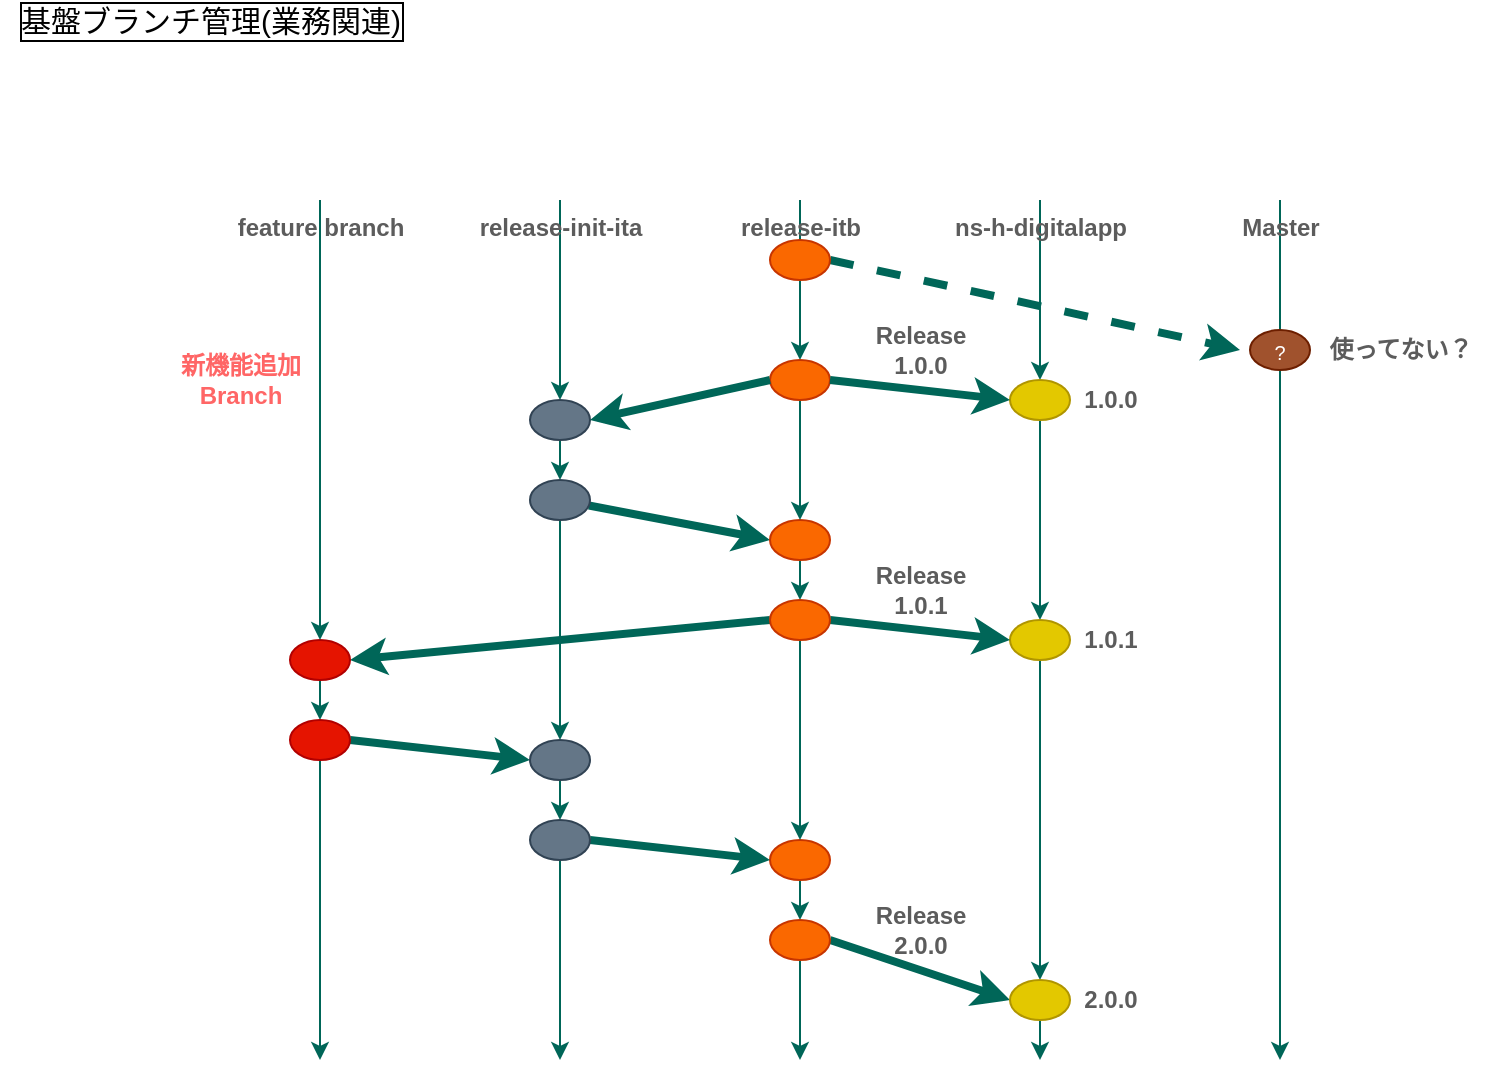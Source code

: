 <mxfile version="13.6.6" type="github">
  <diagram id="Ggrinw4O46cQOI9oRwe4" name="Page-1">
    <mxGraphModel dx="887" dy="423" grid="1" gridSize="10" guides="1" tooltips="1" connect="1" arrows="1" fold="1" page="1" pageScale="1" pageWidth="850" pageHeight="1100" math="0" shadow="0">
      <root>
        <mxCell id="0" />
        <mxCell id="1" parent="0" />
        <mxCell id="ERnlBITZ9IQvzJdjA-x8-9" value="" style="edgeStyle=orthogonalEdgeStyle;rounded=0;orthogonalLoop=1;jettySize=auto;html=1;strokeColor=#006658;fontColor=#5C5C5C;" edge="1" parent="1" source="ERnlBITZ9IQvzJdjA-x8-1">
          <mxGeometry relative="1" as="geometry">
            <mxPoint x="640" y="550" as="targetPoint" />
          </mxGeometry>
        </mxCell>
        <mxCell id="ERnlBITZ9IQvzJdjA-x8-1" value="Master" style="shape=image;html=1;verticalAlign=top;verticalLabelPosition=bottom;imageAspect=0;aspect=fixed;image=https://cdn4.iconfinder.com/data/icons/ionicons/512/icon-social-github-128.png;rounded=1;fillColor=#21C0A5;strokeColor=#006658;fontColor=#5C5C5C;fontStyle=1" vertex="1" parent="1">
          <mxGeometry x="610" y="60" width="60" height="60" as="geometry" />
        </mxCell>
        <mxCell id="ERnlBITZ9IQvzJdjA-x8-11" value="" style="edgeStyle=orthogonalEdgeStyle;rounded=0;orthogonalLoop=1;jettySize=auto;html=1;strokeColor=#006658;fontColor=#5C5C5C;" edge="1" parent="1" source="ERnlBITZ9IQvzJdjA-x8-2" target="ERnlBITZ9IQvzJdjA-x8-10">
          <mxGeometry relative="1" as="geometry" />
        </mxCell>
        <mxCell id="ERnlBITZ9IQvzJdjA-x8-2" value="ns-h-digitalapp" style="shape=image;html=1;verticalAlign=top;verticalLabelPosition=bottom;imageAspect=0;aspect=fixed;image=https://cdn4.iconfinder.com/data/icons/ionicons/512/icon-social-github-128.png;rounded=1;fillColor=#21C0A5;strokeColor=#006658;fontColor=#5C5C5C;fontStyle=1" vertex="1" parent="1">
          <mxGeometry x="490" y="60" width="60" height="60" as="geometry" />
        </mxCell>
        <mxCell id="ERnlBITZ9IQvzJdjA-x8-31" style="edgeStyle=none;rounded=1;sketch=0;orthogonalLoop=1;jettySize=auto;html=1;entryX=0.5;entryY=0;entryDx=0;entryDy=0;endArrow=classic;endFill=1;strokeColor=#006658;strokeWidth=1;fontColor=#5C5C5C;" edge="1" parent="1" source="ERnlBITZ9IQvzJdjA-x8-3" target="ERnlBITZ9IQvzJdjA-x8-30">
          <mxGeometry relative="1" as="geometry" />
        </mxCell>
        <mxCell id="ERnlBITZ9IQvzJdjA-x8-3" value="release-itb" style="shape=image;html=1;verticalAlign=top;verticalLabelPosition=bottom;imageAspect=0;aspect=fixed;image=https://cdn4.iconfinder.com/data/icons/ionicons/512/icon-social-github-128.png;rounded=1;fillColor=#21C0A5;strokeColor=#006658;fontColor=#5C5C5C;fontStyle=1" vertex="1" parent="1">
          <mxGeometry x="370" y="60" width="60" height="60" as="geometry" />
        </mxCell>
        <mxCell id="ERnlBITZ9IQvzJdjA-x8-15" style="edgeStyle=orthogonalEdgeStyle;curved=0;rounded=1;sketch=0;orthogonalLoop=1;jettySize=auto;html=1;entryX=0.5;entryY=0;entryDx=0;entryDy=0;strokeColor=#006658;fontColor=#5C5C5C;" edge="1" parent="1" source="ERnlBITZ9IQvzJdjA-x8-4" target="ERnlBITZ9IQvzJdjA-x8-13">
          <mxGeometry relative="1" as="geometry" />
        </mxCell>
        <mxCell id="ERnlBITZ9IQvzJdjA-x8-4" value="release-init-ita" style="shape=image;html=1;verticalAlign=top;verticalLabelPosition=bottom;imageAspect=0;aspect=fixed;image=https://cdn4.iconfinder.com/data/icons/ionicons/512/icon-social-github-128.png;rounded=1;fillColor=#21C0A5;strokeColor=#006658;fontColor=#5C5C5C;fontStyle=1" vertex="1" parent="1">
          <mxGeometry x="250" y="60" width="60" height="60" as="geometry" />
        </mxCell>
        <mxCell id="ERnlBITZ9IQvzJdjA-x8-5" value="feature branch" style="shape=image;html=1;verticalAlign=top;verticalLabelPosition=bottom;imageAspect=0;aspect=fixed;image=https://cdn4.iconfinder.com/data/icons/ionicons/512/icon-social-github-128.png;rounded=1;fillColor=#21C0A5;strokeColor=#006658;fontColor=#5C5C5C;fontStyle=1" vertex="1" parent="1">
          <mxGeometry x="130" y="60" width="60" height="60" as="geometry" />
        </mxCell>
        <mxCell id="ERnlBITZ9IQvzJdjA-x8-27" value="" style="edgeStyle=orthogonalEdgeStyle;curved=0;rounded=1;sketch=0;orthogonalLoop=1;jettySize=auto;html=1;strokeColor=#006658;fontColor=#5C5C5C;" edge="1" parent="1" source="ERnlBITZ9IQvzJdjA-x8-10" target="ERnlBITZ9IQvzJdjA-x8-26">
          <mxGeometry relative="1" as="geometry" />
        </mxCell>
        <mxCell id="ERnlBITZ9IQvzJdjA-x8-10" value="" style="ellipse;whiteSpace=wrap;html=1;rounded=1;verticalAlign=bottom;fillColor=#e3c800;strokeColor=#B09500;align=center;fontSize=10;fontColor=#ffffff;" vertex="1" parent="1">
          <mxGeometry x="505" y="210" width="30" height="20" as="geometry" />
        </mxCell>
        <mxCell id="ERnlBITZ9IQvzJdjA-x8-29" style="edgeStyle=orthogonalEdgeStyle;curved=0;rounded=1;sketch=0;orthogonalLoop=1;jettySize=auto;html=1;exitX=0.5;exitY=1;exitDx=0;exitDy=0;entryX=0.5;entryY=0;entryDx=0;entryDy=0;strokeColor=#006658;fontColor=#5C5C5C;" edge="1" parent="1" source="ERnlBITZ9IQvzJdjA-x8-13" target="ERnlBITZ9IQvzJdjA-x8-17">
          <mxGeometry relative="1" as="geometry" />
        </mxCell>
        <mxCell id="ERnlBITZ9IQvzJdjA-x8-13" value="" style="ellipse;whiteSpace=wrap;html=1;rounded=1;verticalAlign=bottom;fillColor=#647687;strokeColor=#314354;align=center;fontSize=10;fontColor=#ffffff;" vertex="1" parent="1">
          <mxGeometry x="265" y="220" width="30" height="20" as="geometry" />
        </mxCell>
        <mxCell id="ERnlBITZ9IQvzJdjA-x8-24" style="rounded=1;sketch=0;orthogonalLoop=1;jettySize=auto;html=1;entryX=0;entryY=0.5;entryDx=0;entryDy=0;strokeColor=#006658;fontColor=#5C5C5C;endArrow=classic;endFill=1;strokeWidth=4;" edge="1" parent="1" source="ERnlBITZ9IQvzJdjA-x8-17" target="ERnlBITZ9IQvzJdjA-x8-21">
          <mxGeometry relative="1" as="geometry" />
        </mxCell>
        <mxCell id="ERnlBITZ9IQvzJdjA-x8-45" value="" style="edgeStyle=none;rounded=1;sketch=0;orthogonalLoop=1;jettySize=auto;html=1;strokeColor=#006658;strokeWidth=1;fontColor=#5C5C5C;" edge="1" parent="1" source="ERnlBITZ9IQvzJdjA-x8-17" target="ERnlBITZ9IQvzJdjA-x8-44">
          <mxGeometry relative="1" as="geometry" />
        </mxCell>
        <mxCell id="ERnlBITZ9IQvzJdjA-x8-17" value="" style="ellipse;whiteSpace=wrap;html=1;rounded=1;verticalAlign=bottom;fillColor=#647687;strokeColor=#314354;align=center;fontSize=10;fontColor=#ffffff;" vertex="1" parent="1">
          <mxGeometry x="265" y="260" width="30" height="20" as="geometry" />
        </mxCell>
        <mxCell id="ERnlBITZ9IQvzJdjA-x8-43" style="rounded=1;sketch=0;orthogonalLoop=1;jettySize=auto;html=1;entryX=1;entryY=0.5;entryDx=0;entryDy=0;strokeColor=#006658;fontColor=#5C5C5C;strokeWidth=4;exitX=0;exitY=0.5;exitDx=0;exitDy=0;" edge="1" parent="1" source="ERnlBITZ9IQvzJdjA-x8-77" target="ERnlBITZ9IQvzJdjA-x8-38">
          <mxGeometry relative="1" as="geometry" />
        </mxCell>
        <mxCell id="ERnlBITZ9IQvzJdjA-x8-78" style="edgeStyle=none;rounded=1;sketch=0;orthogonalLoop=1;jettySize=auto;html=1;exitX=0.5;exitY=1;exitDx=0;exitDy=0;entryX=0.5;entryY=0;entryDx=0;entryDy=0;strokeColor=#006658;strokeWidth=1;fontColor=#5C5C5C;" edge="1" parent="1" source="ERnlBITZ9IQvzJdjA-x8-21" target="ERnlBITZ9IQvzJdjA-x8-77">
          <mxGeometry relative="1" as="geometry" />
        </mxCell>
        <mxCell id="ERnlBITZ9IQvzJdjA-x8-21" value="" style="ellipse;whiteSpace=wrap;html=1;rounded=1;verticalAlign=bottom;fillColor=#fa6800;strokeColor=#C73500;align=center;fontSize=10;fontColor=#ffffff;" vertex="1" parent="1">
          <mxGeometry x="385" y="280" width="30" height="20" as="geometry" />
        </mxCell>
        <mxCell id="ERnlBITZ9IQvzJdjA-x8-60" value="" style="edgeStyle=none;rounded=1;sketch=0;orthogonalLoop=1;jettySize=auto;html=1;strokeColor=#006658;strokeWidth=1;fontColor=#5C5C5C;" edge="1" parent="1" source="ERnlBITZ9IQvzJdjA-x8-26" target="ERnlBITZ9IQvzJdjA-x8-59">
          <mxGeometry relative="1" as="geometry" />
        </mxCell>
        <mxCell id="ERnlBITZ9IQvzJdjA-x8-26" value="" style="ellipse;whiteSpace=wrap;html=1;rounded=1;verticalAlign=bottom;fillColor=#e3c800;strokeColor=#B09500;align=center;fontSize=10;fontColor=#ffffff;" vertex="1" parent="1">
          <mxGeometry x="505" y="330" width="30" height="20" as="geometry" />
        </mxCell>
        <mxCell id="ERnlBITZ9IQvzJdjA-x8-84" style="edgeStyle=orthogonalEdgeStyle;curved=0;rounded=1;sketch=0;orthogonalLoop=1;jettySize=auto;html=1;entryX=0.5;entryY=0;entryDx=0;entryDy=0;strokeColor=#006658;fillColor=#21C0A5;fontColor=#FF6666;" edge="1" parent="1" source="ERnlBITZ9IQvzJdjA-x8-30" target="ERnlBITZ9IQvzJdjA-x8-21">
          <mxGeometry relative="1" as="geometry" />
        </mxCell>
        <mxCell id="ERnlBITZ9IQvzJdjA-x8-30" value="" style="ellipse;whiteSpace=wrap;html=1;rounded=1;verticalAlign=bottom;fillColor=#fa6800;strokeColor=#C73500;align=center;fontSize=10;fontColor=#ffffff;" vertex="1" parent="1">
          <mxGeometry x="385" y="200" width="30" height="20" as="geometry" />
        </mxCell>
        <mxCell id="ERnlBITZ9IQvzJdjA-x8-32" style="rounded=1;sketch=0;orthogonalLoop=1;jettySize=auto;html=1;entryX=0;entryY=0.5;entryDx=0;entryDy=0;strokeColor=#006658;fontColor=#5C5C5C;endArrow=classic;endFill=1;strokeWidth=4;exitX=1;exitY=0.5;exitDx=0;exitDy=0;" edge="1" parent="1" source="ERnlBITZ9IQvzJdjA-x8-77" target="ERnlBITZ9IQvzJdjA-x8-26">
          <mxGeometry relative="1" as="geometry">
            <mxPoint x="291.389" y="379.998" as="sourcePoint" />
            <mxPoint x="385" y="433.49" as="targetPoint" />
          </mxGeometry>
        </mxCell>
        <mxCell id="ERnlBITZ9IQvzJdjA-x8-33" style="rounded=1;sketch=0;orthogonalLoop=1;jettySize=auto;html=1;entryX=1;entryY=0.5;entryDx=0;entryDy=0;strokeColor=#006658;fontColor=#5C5C5C;endArrow=classic;endFill=1;strokeWidth=4;exitX=0;exitY=0.5;exitDx=0;exitDy=0;" edge="1" parent="1" source="ERnlBITZ9IQvzJdjA-x8-30" target="ERnlBITZ9IQvzJdjA-x8-13">
          <mxGeometry relative="1" as="geometry">
            <mxPoint x="291.389" y="219.998" as="sourcePoint" />
            <mxPoint x="385" y="273.49" as="targetPoint" />
          </mxGeometry>
        </mxCell>
        <mxCell id="ERnlBITZ9IQvzJdjA-x8-36" style="rounded=1;sketch=0;orthogonalLoop=1;jettySize=auto;html=1;entryX=0;entryY=0.5;entryDx=0;entryDy=0;strokeColor=#006658;fontColor=#5C5C5C;endArrow=classic;endFill=1;strokeWidth=4;exitX=1;exitY=0.5;exitDx=0;exitDy=0;" edge="1" parent="1" source="ERnlBITZ9IQvzJdjA-x8-30" target="ERnlBITZ9IQvzJdjA-x8-10">
          <mxGeometry relative="1" as="geometry">
            <mxPoint x="420" y="210" as="sourcePoint" />
            <mxPoint x="493.61" y="330" as="targetPoint" />
          </mxGeometry>
        </mxCell>
        <mxCell id="ERnlBITZ9IQvzJdjA-x8-51" style="edgeStyle=none;rounded=1;sketch=0;orthogonalLoop=1;jettySize=auto;html=1;entryX=0;entryY=0.5;entryDx=0;entryDy=0;strokeColor=#006658;strokeWidth=4;fontColor=#5C5C5C;exitX=1;exitY=0.5;exitDx=0;exitDy=0;" edge="1" parent="1" source="ERnlBITZ9IQvzJdjA-x8-55" target="ERnlBITZ9IQvzJdjA-x8-44">
          <mxGeometry relative="1" as="geometry" />
        </mxCell>
        <mxCell id="ERnlBITZ9IQvzJdjA-x8-56" value="" style="edgeStyle=none;rounded=1;sketch=0;orthogonalLoop=1;jettySize=auto;html=1;strokeColor=#006658;strokeWidth=1;fontColor=#5C5C5C;" edge="1" parent="1" source="ERnlBITZ9IQvzJdjA-x8-38" target="ERnlBITZ9IQvzJdjA-x8-55">
          <mxGeometry relative="1" as="geometry" />
        </mxCell>
        <mxCell id="ERnlBITZ9IQvzJdjA-x8-38" value="" style="ellipse;whiteSpace=wrap;html=1;rounded=1;verticalAlign=bottom;fillColor=#e51400;strokeColor=#B20000;align=center;fontSize=10;fontColor=#ffffff;" vertex="1" parent="1">
          <mxGeometry x="145" y="340" width="30" height="20" as="geometry" />
        </mxCell>
        <mxCell id="ERnlBITZ9IQvzJdjA-x8-41" style="edgeStyle=orthogonalEdgeStyle;curved=0;rounded=1;sketch=0;orthogonalLoop=1;jettySize=auto;html=1;exitX=0.5;exitY=1;exitDx=0;exitDy=0;fontColor=#5C5C5C;strokeColor=#006658;" edge="1" parent="1" source="ERnlBITZ9IQvzJdjA-x8-5" target="ERnlBITZ9IQvzJdjA-x8-38">
          <mxGeometry relative="1" as="geometry">
            <mxPoint x="160" y="450" as="targetPoint" />
            <mxPoint x="160" y="150" as="sourcePoint" />
          </mxGeometry>
        </mxCell>
        <mxCell id="ERnlBITZ9IQvzJdjA-x8-50" value="" style="edgeStyle=none;rounded=1;sketch=0;orthogonalLoop=1;jettySize=auto;html=1;strokeColor=#006658;strokeWidth=1;fontColor=#5C5C5C;" edge="1" parent="1" source="ERnlBITZ9IQvzJdjA-x8-44" target="ERnlBITZ9IQvzJdjA-x8-49">
          <mxGeometry relative="1" as="geometry" />
        </mxCell>
        <mxCell id="ERnlBITZ9IQvzJdjA-x8-44" value="" style="ellipse;whiteSpace=wrap;html=1;rounded=1;verticalAlign=bottom;fillColor=#647687;strokeColor=#314354;align=center;fontSize=10;fontColor=#ffffff;" vertex="1" parent="1">
          <mxGeometry x="265" y="390" width="30" height="20" as="geometry" />
        </mxCell>
        <mxCell id="ERnlBITZ9IQvzJdjA-x8-63" style="edgeStyle=none;rounded=1;sketch=0;orthogonalLoop=1;jettySize=auto;html=1;entryX=0;entryY=0.5;entryDx=0;entryDy=0;strokeColor=#006658;strokeWidth=4;fontColor=#5C5C5C;fillColor=#21C0A5;exitX=1;exitY=0.5;exitDx=0;exitDy=0;" edge="1" parent="1" source="ERnlBITZ9IQvzJdjA-x8-80" target="ERnlBITZ9IQvzJdjA-x8-59">
          <mxGeometry relative="1" as="geometry">
            <mxPoint x="415" y="510" as="sourcePoint" />
            <mxPoint x="505" y="500" as="targetPoint" />
          </mxGeometry>
        </mxCell>
        <mxCell id="ERnlBITZ9IQvzJdjA-x8-82" style="edgeStyle=none;rounded=1;sketch=0;orthogonalLoop=1;jettySize=auto;html=1;exitX=0.5;exitY=1;exitDx=0;exitDy=0;entryX=0.5;entryY=0;entryDx=0;entryDy=0;strokeColor=#006658;strokeWidth=1;fontColor=#5C5C5C;" edge="1" parent="1" source="ERnlBITZ9IQvzJdjA-x8-46" target="ERnlBITZ9IQvzJdjA-x8-80">
          <mxGeometry relative="1" as="geometry" />
        </mxCell>
        <mxCell id="ERnlBITZ9IQvzJdjA-x8-46" value="" style="ellipse;whiteSpace=wrap;html=1;rounded=1;verticalAlign=bottom;fillColor=#fa6800;strokeColor=#C73500;align=center;fontSize=10;fontColor=#ffffff;" vertex="1" parent="1">
          <mxGeometry x="385" y="440" width="30" height="20" as="geometry" />
        </mxCell>
        <mxCell id="ERnlBITZ9IQvzJdjA-x8-52" style="edgeStyle=none;rounded=1;sketch=0;orthogonalLoop=1;jettySize=auto;html=1;exitX=0.5;exitY=1;exitDx=0;exitDy=0;strokeColor=#006658;strokeWidth=1;fontColor=#5C5C5C;" edge="1" parent="1" source="ERnlBITZ9IQvzJdjA-x8-49">
          <mxGeometry relative="1" as="geometry">
            <mxPoint x="280" y="550" as="targetPoint" />
          </mxGeometry>
        </mxCell>
        <mxCell id="ERnlBITZ9IQvzJdjA-x8-54" style="edgeStyle=none;rounded=1;sketch=0;orthogonalLoop=1;jettySize=auto;html=1;exitX=1;exitY=0.5;exitDx=0;exitDy=0;entryX=0;entryY=0.5;entryDx=0;entryDy=0;strokeColor=#006658;strokeWidth=4;fontColor=#5C5C5C;" edge="1" parent="1" source="ERnlBITZ9IQvzJdjA-x8-49" target="ERnlBITZ9IQvzJdjA-x8-46">
          <mxGeometry relative="1" as="geometry" />
        </mxCell>
        <mxCell id="ERnlBITZ9IQvzJdjA-x8-49" value="" style="ellipse;whiteSpace=wrap;html=1;rounded=1;verticalAlign=bottom;fillColor=#647687;strokeColor=#314354;align=center;fontSize=10;fontColor=#ffffff;" vertex="1" parent="1">
          <mxGeometry x="265" y="430" width="30" height="20" as="geometry" />
        </mxCell>
        <mxCell id="ERnlBITZ9IQvzJdjA-x8-57" style="edgeStyle=none;rounded=1;sketch=0;orthogonalLoop=1;jettySize=auto;html=1;strokeColor=#006658;strokeWidth=1;fontColor=#5C5C5C;" edge="1" parent="1" source="ERnlBITZ9IQvzJdjA-x8-55">
          <mxGeometry relative="1" as="geometry">
            <mxPoint x="160" y="550" as="targetPoint" />
          </mxGeometry>
        </mxCell>
        <mxCell id="ERnlBITZ9IQvzJdjA-x8-55" value="" style="ellipse;whiteSpace=wrap;html=1;rounded=1;verticalAlign=bottom;fillColor=#e51400;strokeColor=#B20000;align=center;fontSize=10;fontColor=#ffffff;" vertex="1" parent="1">
          <mxGeometry x="145" y="380" width="30" height="20" as="geometry" />
        </mxCell>
        <mxCell id="ERnlBITZ9IQvzJdjA-x8-61" style="edgeStyle=none;rounded=1;sketch=0;orthogonalLoop=1;jettySize=auto;html=1;strokeColor=#006658;strokeWidth=1;fontColor=#5C5C5C;" edge="1" parent="1" source="ERnlBITZ9IQvzJdjA-x8-59">
          <mxGeometry relative="1" as="geometry">
            <mxPoint x="520" y="550" as="targetPoint" />
          </mxGeometry>
        </mxCell>
        <mxCell id="ERnlBITZ9IQvzJdjA-x8-59" value="" style="ellipse;whiteSpace=wrap;html=1;rounded=1;verticalAlign=bottom;fillColor=#e3c800;strokeColor=#B09500;align=center;fontSize=10;fontColor=#ffffff;" vertex="1" parent="1">
          <mxGeometry x="505" y="510" width="30" height="20" as="geometry" />
        </mxCell>
        <mxCell id="ERnlBITZ9IQvzJdjA-x8-67" value="&lt;div&gt;新機能追加&lt;/div&gt;&lt;div&gt;Branch&lt;/div&gt;" style="text;html=1;resizable=0;autosize=1;align=center;verticalAlign=middle;points=[];fillColor=none;strokeColor=none;rounded=0;sketch=0;fontStyle=1;fontColor=#FF6666;" vertex="1" parent="1">
          <mxGeometry x="80" y="195" width="80" height="30" as="geometry" />
        </mxCell>
        <mxCell id="ERnlBITZ9IQvzJdjA-x8-68" value="&lt;div&gt;Release&lt;br&gt;&lt;/div&gt;&lt;div&gt;1.0.0&lt;/div&gt;" style="text;html=1;resizable=0;autosize=1;align=center;verticalAlign=middle;points=[];fillColor=none;strokeColor=none;rounded=0;sketch=0;fontColor=#5C5C5C;fontStyle=1" vertex="1" parent="1">
          <mxGeometry x="430" y="180" width="60" height="30" as="geometry" />
        </mxCell>
        <mxCell id="ERnlBITZ9IQvzJdjA-x8-69" value="&lt;div&gt;Release&lt;br&gt;&lt;/div&gt;&lt;div&gt;1.0.1&lt;/div&gt;" style="text;html=1;resizable=0;autosize=1;align=center;verticalAlign=middle;points=[];fillColor=none;strokeColor=none;rounded=0;sketch=0;fontColor=#5C5C5C;fontStyle=1" vertex="1" parent="1">
          <mxGeometry x="430" y="300" width="60" height="30" as="geometry" />
        </mxCell>
        <mxCell id="ERnlBITZ9IQvzJdjA-x8-70" value="&lt;div&gt;Release&lt;br&gt;&lt;/div&gt;&lt;div&gt;2.0.0&lt;/div&gt;" style="text;html=1;resizable=0;autosize=1;align=center;verticalAlign=middle;points=[];fillColor=none;strokeColor=none;rounded=0;sketch=0;fontColor=#5C5C5C;fontStyle=1" vertex="1" parent="1">
          <mxGeometry x="430" y="470" width="60" height="30" as="geometry" />
        </mxCell>
        <mxCell id="ERnlBITZ9IQvzJdjA-x8-71" value="1.0.0" style="text;html=1;resizable=0;autosize=1;align=center;verticalAlign=middle;points=[];fillColor=none;strokeColor=none;rounded=0;sketch=0;fontColor=#5C5C5C;fontStyle=1" vertex="1" parent="1">
          <mxGeometry x="535" y="210" width="40" height="20" as="geometry" />
        </mxCell>
        <mxCell id="ERnlBITZ9IQvzJdjA-x8-72" value="1.0.1" style="text;html=1;resizable=0;autosize=1;align=center;verticalAlign=middle;points=[];fillColor=none;strokeColor=none;rounded=0;sketch=0;fontColor=#5C5C5C;fontStyle=1" vertex="1" parent="1">
          <mxGeometry x="535" y="330" width="40" height="20" as="geometry" />
        </mxCell>
        <mxCell id="ERnlBITZ9IQvzJdjA-x8-73" value="2.0.0" style="text;html=1;resizable=0;autosize=1;align=center;verticalAlign=middle;points=[];fillColor=none;strokeColor=none;rounded=0;sketch=0;fontColor=#5C5C5C;fontStyle=1" vertex="1" parent="1">
          <mxGeometry x="535" y="510" width="40" height="20" as="geometry" />
        </mxCell>
        <mxCell id="ERnlBITZ9IQvzJdjA-x8-79" style="edgeStyle=none;rounded=1;sketch=0;orthogonalLoop=1;jettySize=auto;html=1;entryX=0.5;entryY=0;entryDx=0;entryDy=0;strokeColor=#006658;strokeWidth=1;fontColor=#5C5C5C;" edge="1" parent="1" source="ERnlBITZ9IQvzJdjA-x8-77" target="ERnlBITZ9IQvzJdjA-x8-46">
          <mxGeometry relative="1" as="geometry" />
        </mxCell>
        <mxCell id="ERnlBITZ9IQvzJdjA-x8-77" value="" style="ellipse;whiteSpace=wrap;html=1;rounded=1;verticalAlign=bottom;fillColor=#fa6800;strokeColor=#C73500;align=center;fontSize=10;fontColor=#ffffff;" vertex="1" parent="1">
          <mxGeometry x="385" y="320" width="30" height="20" as="geometry" />
        </mxCell>
        <mxCell id="ERnlBITZ9IQvzJdjA-x8-81" style="edgeStyle=none;rounded=1;sketch=0;orthogonalLoop=1;jettySize=auto;html=1;strokeColor=#006658;strokeWidth=1;fontColor=#5C5C5C;" edge="1" parent="1" source="ERnlBITZ9IQvzJdjA-x8-80">
          <mxGeometry relative="1" as="geometry">
            <mxPoint x="400" y="550" as="targetPoint" />
          </mxGeometry>
        </mxCell>
        <mxCell id="ERnlBITZ9IQvzJdjA-x8-80" value="" style="ellipse;whiteSpace=wrap;html=1;rounded=1;verticalAlign=bottom;fillColor=#fa6800;strokeColor=#C73500;align=center;fontSize=10;fontColor=#ffffff;" vertex="1" parent="1">
          <mxGeometry x="385" y="480" width="30" height="20" as="geometry" />
        </mxCell>
        <mxCell id="ERnlBITZ9IQvzJdjA-x8-85" value="?" style="ellipse;whiteSpace=wrap;html=1;rounded=1;verticalAlign=bottom;fillColor=#a0522d;strokeColor=#6D1F00;align=center;fontSize=10;fontColor=#ffffff;" vertex="1" parent="1">
          <mxGeometry x="625" y="185" width="30" height="20" as="geometry" />
        </mxCell>
        <mxCell id="ERnlBITZ9IQvzJdjA-x8-86" value="使ってない？" style="text;html=1;resizable=0;autosize=1;align=center;verticalAlign=middle;points=[];fillColor=none;strokeColor=none;rounded=0;sketch=0;fontColor=#5C5C5C;fontStyle=1" vertex="1" parent="1">
          <mxGeometry x="655" y="185" width="90" height="20" as="geometry" />
        </mxCell>
        <mxCell id="ERnlBITZ9IQvzJdjA-x8-88" style="rounded=1;sketch=0;orthogonalLoop=1;jettySize=auto;html=1;strokeColor=#006658;fontColor=#5C5C5C;endArrow=classic;endFill=1;strokeWidth=4;dashed=1;exitX=1;exitY=0.5;exitDx=0;exitDy=0;" edge="1" parent="1" source="ERnlBITZ9IQvzJdjA-x8-89">
          <mxGeometry relative="1" as="geometry">
            <mxPoint x="399" y="160" as="sourcePoint" />
            <mxPoint x="620" y="195" as="targetPoint" />
          </mxGeometry>
        </mxCell>
        <mxCell id="ERnlBITZ9IQvzJdjA-x8-89" value="" style="ellipse;whiteSpace=wrap;html=1;rounded=1;verticalAlign=bottom;fillColor=#fa6800;strokeColor=#C73500;align=center;fontSize=10;fontColor=#ffffff;" vertex="1" parent="1">
          <mxGeometry x="385" y="140" width="30" height="20" as="geometry" />
        </mxCell>
        <mxCell id="ERnlBITZ9IQvzJdjA-x8-90" value="基盤ブランチ管理(業務関連)" style="text;html=1;resizable=0;autosize=1;align=center;verticalAlign=middle;points=[];fillColor=none;strokeColor=none;rounded=0;sketch=0;fontStyle=0;fontSize=15;labelBackgroundColor=none;labelBorderColor=#000000;" vertex="1" parent="1">
          <mxGeometry y="20" width="210" height="20" as="geometry" />
        </mxCell>
      </root>
    </mxGraphModel>
  </diagram>
</mxfile>
